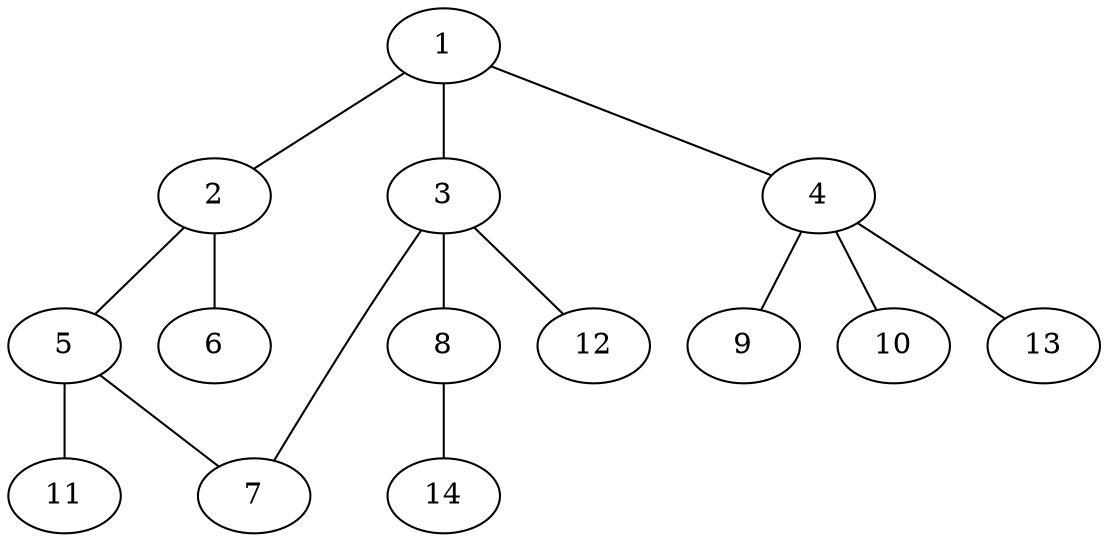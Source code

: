 graph molecule_3149 {
	1	 [chem=C];
	2	 [chem=C];
	1 -- 2	 [valence=2];
	3	 [chem=C];
	1 -- 3	 [valence=1];
	4	 [chem=C];
	1 -- 4	 [valence=1];
	5	 [chem=C];
	2 -- 5	 [valence=1];
	6	 [chem=Cl];
	2 -- 6	 [valence=1];
	7	 [chem=O];
	3 -- 7	 [valence=1];
	8	 [chem=O];
	3 -- 8	 [valence=1];
	12	 [chem=H];
	3 -- 12	 [valence=1];
	9	 [chem=Cl];
	4 -- 9	 [valence=1];
	10	 [chem=Cl];
	4 -- 10	 [valence=1];
	13	 [chem=H];
	4 -- 13	 [valence=1];
	5 -- 7	 [valence=1];
	11	 [chem=O];
	5 -- 11	 [valence=2];
	14	 [chem=H];
	8 -- 14	 [valence=1];
}
